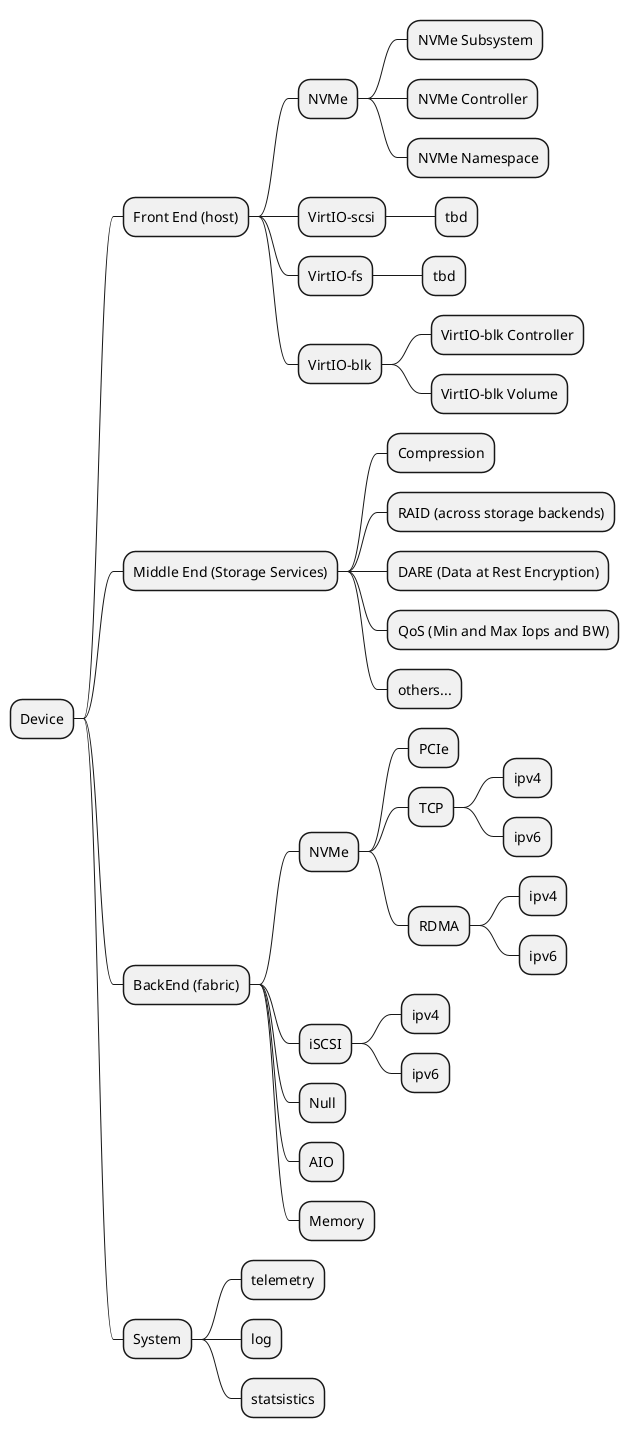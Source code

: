 @startmindmap
* Device
** Front End (host)
*** NVMe
**** NVMe Subsystem
**** NVMe Controller
**** NVMe Namespace
*** VirtIO-scsi
**** tbd
*** VirtIO-fs
**** tbd
*** VirtIO-blk
**** VirtIO-blk Controller
**** VirtIO-blk Volume
** Middle End (Storage Services)
*** Compression
*** RAID (across storage backends)
*** DARE (Data at Rest Encryption)
*** QoS (Min and Max Iops and BW)
*** others...
** BackEnd (fabric)
*** NVMe
**** PCIe
**** TCP
***** ipv4
***** ipv6
**** RDMA
***** ipv4
***** ipv6
*** iSCSI
**** ipv4
**** ipv6
*** Null
*** AIO
*** Memory
** System
*** telemetry
*** log
*** statsistics
@endmindmap
